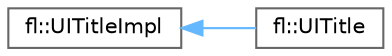 digraph "Graphical Class Hierarchy"
{
 // INTERACTIVE_SVG=YES
 // LATEX_PDF_SIZE
  bgcolor="transparent";
  edge [fontname=Helvetica,fontsize=10,labelfontname=Helvetica,labelfontsize=10];
  node [fontname=Helvetica,fontsize=10,shape=box,height=0.2,width=0.4];
  rankdir="LR";
  Node0 [id="Node000000",label="fl::UITitleImpl",height=0.2,width=0.4,color="grey40", fillcolor="white", style="filled",URL="$df/d99/classfl_1_1_u_i_title_impl.html",tooltip=" "];
  Node0 -> Node1 [id="edge231_Node000000_Node000001",dir="back",color="steelblue1",style="solid",tooltip=" "];
  Node1 [id="Node000001",label="fl::UITitle",height=0.2,width=0.4,color="grey40", fillcolor="white", style="filled",URL="$d9/d82/classfl_1_1_u_i_title.html",tooltip=" "];
}
